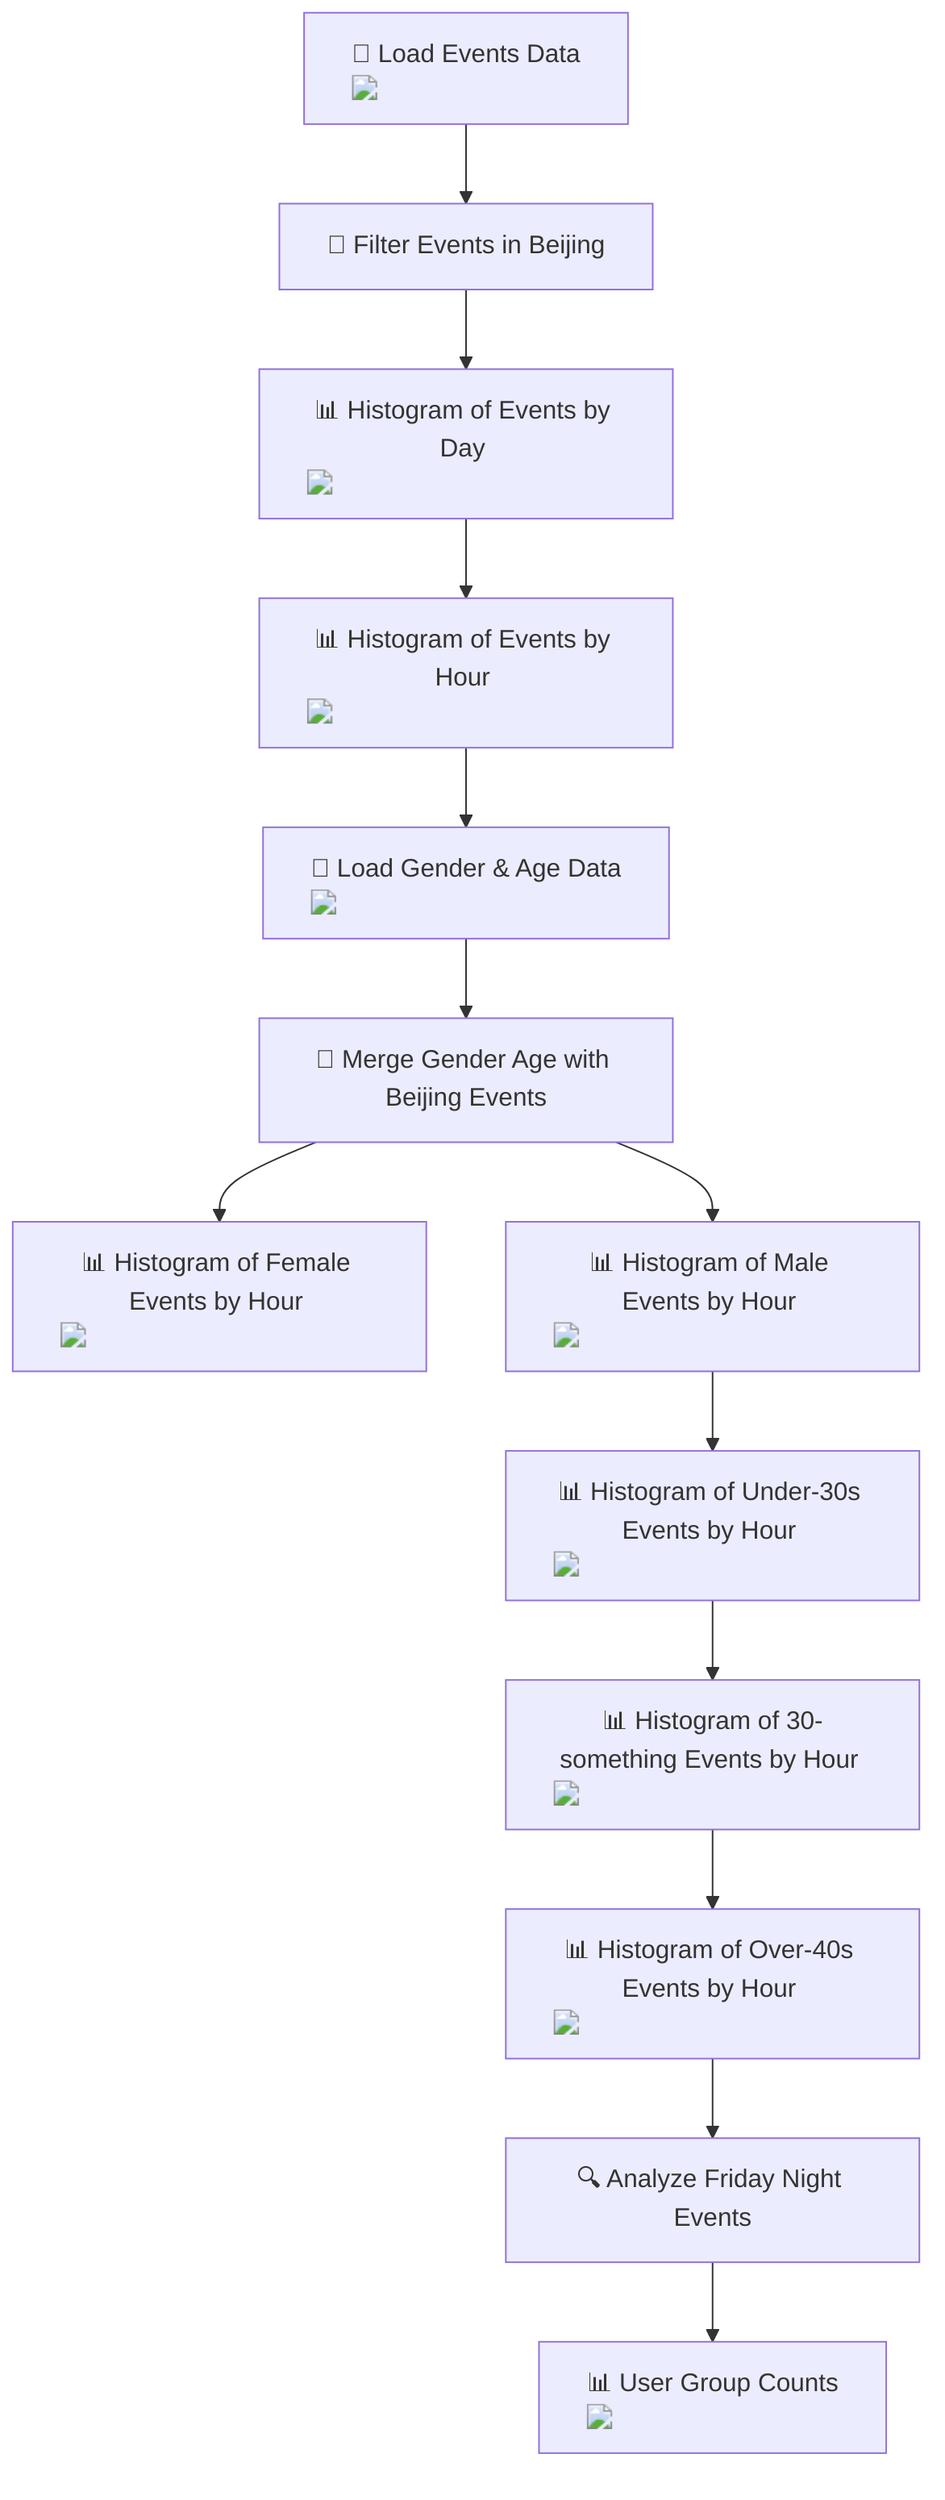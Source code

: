 graph TD;
    A["📂 Load Events Data <img src='file.svg'/>"] --> B["📍 Filter Events in Beijing"];
    B --> C["📊 Histogram of Events by Day <img src='dummy_plots/hist_template.svg'/>"];
    C --> D["📊 Histogram of Events by Hour <img src='dummy_plots/hist_template.svg'/>"];
    D --> E["📂 Load Gender & Age Data <img src='file.svg'/>"];
    E --> F["🔗 Merge Gender Age with Beijing Events"];
    F --> G["📊 Histogram of Female Events by Hour <img src='dummy_plots/hist_template.svg'/>"];
    F --> H["📊 Histogram of Male Events by Hour <img src='dummy_plots/hist_template.svg'/>"];
    H --> I["📊 Histogram of Under-30s Events by Hour <img src='dummy_plots/hist_template.svg'/>"];
    I --> J["📊 Histogram of 30-something Events by Hour <img src='dummy_plots/hist_template.svg'/>"];
    J --> K["📊 Histogram of Over-40s Events by Hour <img src='dummy_plots/hist_template.svg'/>"];
    K --> L["🔍 Analyze Friday Night Events"];
    L --> M["📊 User Group Counts <img src='table.svg'/>"];